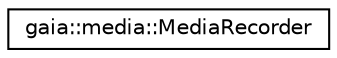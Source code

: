 digraph G
{
  edge [fontname="Helvetica",fontsize="10",labelfontname="Helvetica",labelfontsize="10"];
  node [fontname="Helvetica",fontsize="10",shape=record];
  rankdir=LR;
  Node1 [label="gaia::media::MediaRecorder",height=0.2,width=0.4,color="black", fillcolor="white", style="filled",URL="$d3/da3/classgaia_1_1media_1_1_media_recorder.html",tooltip="MediaRecorder can be used to control recording of audio/video files and streams."];
}
